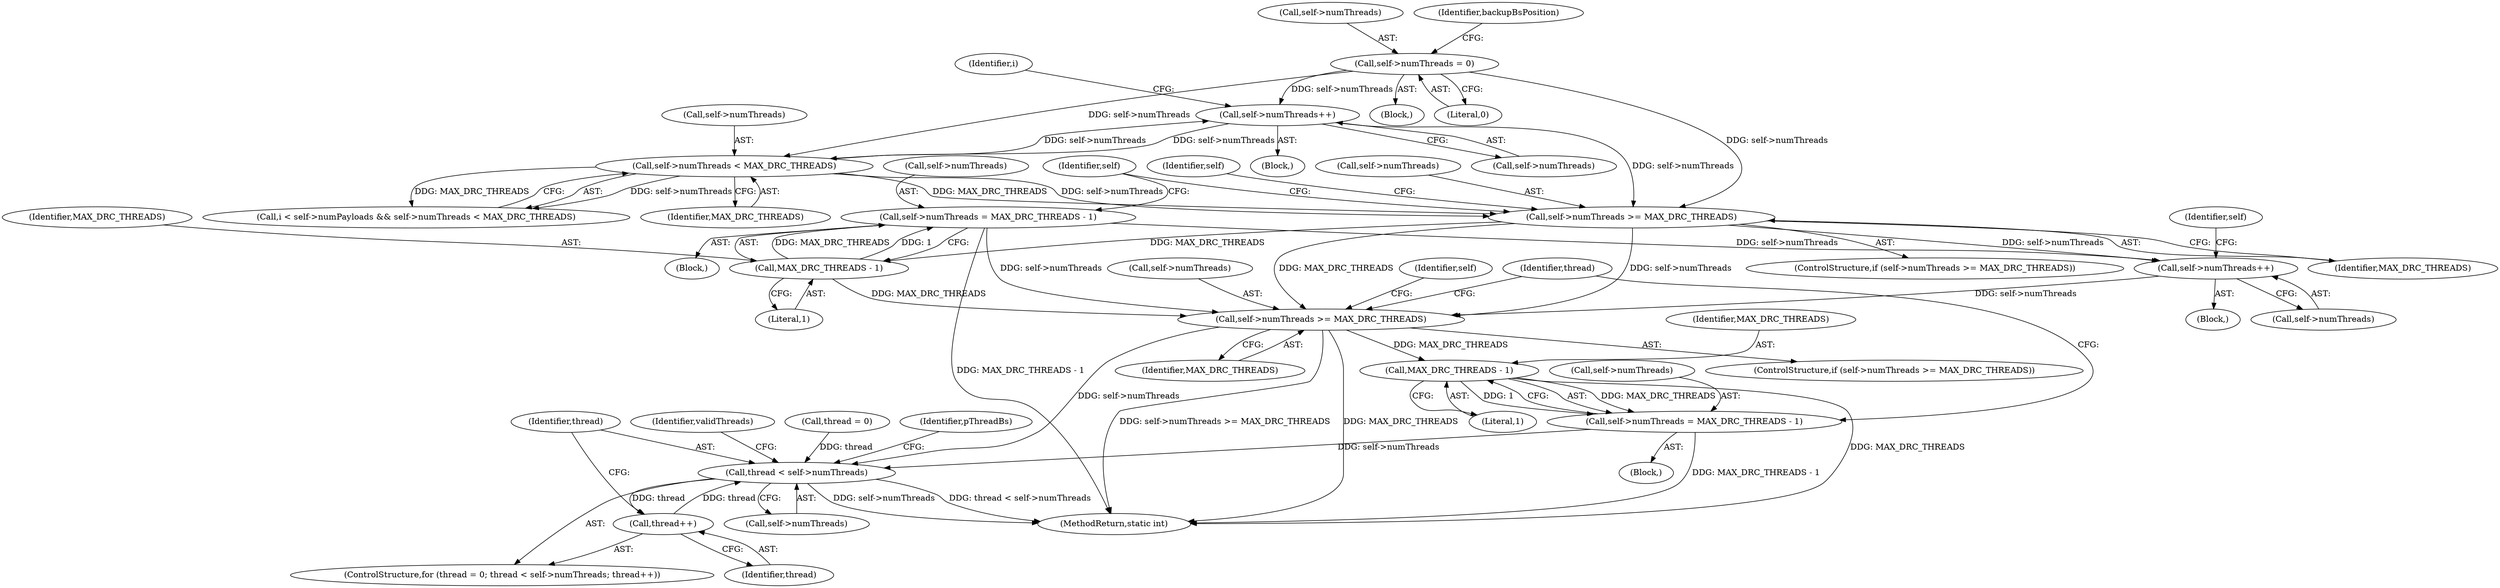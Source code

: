 digraph "0_Android_5d4405f601fa11a8955fd7611532c982420e4206@API" {
"1000308" [label="(Call,self->numThreads++)"];
"1000251" [label="(Call,self->numThreads = MAX_DRC_THREADS - 1)"];
"1000255" [label="(Call,MAX_DRC_THREADS - 1)"];
"1000245" [label="(Call,self->numThreads >= MAX_DRC_THREADS)"];
"1000235" [label="(Call,self->numThreads++)"];
"1000180" [label="(Call,self->numThreads < MAX_DRC_THREADS)"];
"1000161" [label="(Call,self->numThreads = 0)"];
"1000324" [label="(Call,self->numThreads >= MAX_DRC_THREADS)"];
"1000334" [label="(Call,MAX_DRC_THREADS - 1)"];
"1000330" [label="(Call,self->numThreads = MAX_DRC_THREADS - 1)"];
"1000341" [label="(Call,thread < self->numThreads)"];
"1000346" [label="(Call,thread++)"];
"1000260" [label="(Identifier,self)"];
"1000336" [label="(Literal,1)"];
"1000246" [label="(Call,self->numThreads)"];
"1000309" [label="(Call,self->numThreads)"];
"1000234" [label="(Block,)"];
"1000245" [label="(Call,self->numThreads >= MAX_DRC_THREADS)"];
"1000351" [label="(Identifier,pThreadBs)"];
"1000440" [label="(Identifier,validThreads)"];
"1000256" [label="(Identifier,MAX_DRC_THREADS)"];
"1000249" [label="(Identifier,MAX_DRC_THREADS)"];
"1000253" [label="(Identifier,self)"];
"1000330" [label="(Call,self->numThreads = MAX_DRC_THREADS - 1)"];
"1000325" [label="(Call,self->numThreads)"];
"1000236" [label="(Call,self->numThreads)"];
"1000328" [label="(Identifier,MAX_DRC_THREADS)"];
"1000342" [label="(Identifier,thread)"];
"1000346" [label="(Call,thread++)"];
"1000174" [label="(Call,i < self->numPayloads && self->numThreads < MAX_DRC_THREADS)"];
"1000307" [label="(Block,)"];
"1000323" [label="(ControlStructure,if (self->numThreads >= MAX_DRC_THREADS))"];
"1000257" [label="(Literal,1)"];
"1000162" [label="(Call,self->numThreads)"];
"1000252" [label="(Call,self->numThreads)"];
"1000235" [label="(Call,self->numThreads++)"];
"1000180" [label="(Call,self->numThreads < MAX_DRC_THREADS)"];
"1000181" [label="(Call,self->numThreads)"];
"1000161" [label="(Call,self->numThreads = 0)"];
"1000308" [label="(Call,self->numThreads++)"];
"1000324" [label="(Call,self->numThreads >= MAX_DRC_THREADS)"];
"1000244" [label="(ControlStructure,if (self->numThreads >= MAX_DRC_THREADS))"];
"1000186" [label="(Identifier,i)"];
"1000334" [label="(Call,MAX_DRC_THREADS - 1)"];
"1000131" [label="(Block,)"];
"1000337" [label="(ControlStructure,for (thread = 0; thread < self->numThreads; thread++))"];
"1000335" [label="(Identifier,MAX_DRC_THREADS)"];
"1000250" [label="(Block,)"];
"1000329" [label="(Block,)"];
"1000165" [label="(Literal,0)"];
"1000341" [label="(Call,thread < self->numThreads)"];
"1000332" [label="(Identifier,self)"];
"1000255" [label="(Call,MAX_DRC_THREADS - 1)"];
"1000343" [label="(Call,self->numThreads)"];
"1000338" [label="(Call,thread = 0)"];
"1000347" [label="(Identifier,thread)"];
"1000184" [label="(Identifier,MAX_DRC_THREADS)"];
"1000167" [label="(Identifier,backupBsPosition)"];
"1000660" [label="(MethodReturn,static int)"];
"1000251" [label="(Call,self->numThreads = MAX_DRC_THREADS - 1)"];
"1000314" [label="(Identifier,self)"];
"1000331" [label="(Call,self->numThreads)"];
"1000339" [label="(Identifier,thread)"];
"1000308" -> "1000307"  [label="AST: "];
"1000308" -> "1000309"  [label="CFG: "];
"1000309" -> "1000308"  [label="AST: "];
"1000314" -> "1000308"  [label="CFG: "];
"1000251" -> "1000308"  [label="DDG: self->numThreads"];
"1000245" -> "1000308"  [label="DDG: self->numThreads"];
"1000308" -> "1000324"  [label="DDG: self->numThreads"];
"1000251" -> "1000250"  [label="AST: "];
"1000251" -> "1000255"  [label="CFG: "];
"1000252" -> "1000251"  [label="AST: "];
"1000255" -> "1000251"  [label="AST: "];
"1000260" -> "1000251"  [label="CFG: "];
"1000251" -> "1000660"  [label="DDG: MAX_DRC_THREADS - 1"];
"1000255" -> "1000251"  [label="DDG: MAX_DRC_THREADS"];
"1000255" -> "1000251"  [label="DDG: 1"];
"1000251" -> "1000324"  [label="DDG: self->numThreads"];
"1000255" -> "1000257"  [label="CFG: "];
"1000256" -> "1000255"  [label="AST: "];
"1000257" -> "1000255"  [label="AST: "];
"1000245" -> "1000255"  [label="DDG: MAX_DRC_THREADS"];
"1000255" -> "1000324"  [label="DDG: MAX_DRC_THREADS"];
"1000245" -> "1000244"  [label="AST: "];
"1000245" -> "1000249"  [label="CFG: "];
"1000246" -> "1000245"  [label="AST: "];
"1000249" -> "1000245"  [label="AST: "];
"1000253" -> "1000245"  [label="CFG: "];
"1000260" -> "1000245"  [label="CFG: "];
"1000235" -> "1000245"  [label="DDG: self->numThreads"];
"1000180" -> "1000245"  [label="DDG: self->numThreads"];
"1000180" -> "1000245"  [label="DDG: MAX_DRC_THREADS"];
"1000161" -> "1000245"  [label="DDG: self->numThreads"];
"1000245" -> "1000324"  [label="DDG: self->numThreads"];
"1000245" -> "1000324"  [label="DDG: MAX_DRC_THREADS"];
"1000235" -> "1000234"  [label="AST: "];
"1000235" -> "1000236"  [label="CFG: "];
"1000236" -> "1000235"  [label="AST: "];
"1000186" -> "1000235"  [label="CFG: "];
"1000235" -> "1000180"  [label="DDG: self->numThreads"];
"1000180" -> "1000235"  [label="DDG: self->numThreads"];
"1000161" -> "1000235"  [label="DDG: self->numThreads"];
"1000180" -> "1000174"  [label="AST: "];
"1000180" -> "1000184"  [label="CFG: "];
"1000181" -> "1000180"  [label="AST: "];
"1000184" -> "1000180"  [label="AST: "];
"1000174" -> "1000180"  [label="CFG: "];
"1000180" -> "1000174"  [label="DDG: self->numThreads"];
"1000180" -> "1000174"  [label="DDG: MAX_DRC_THREADS"];
"1000161" -> "1000180"  [label="DDG: self->numThreads"];
"1000161" -> "1000131"  [label="AST: "];
"1000161" -> "1000165"  [label="CFG: "];
"1000162" -> "1000161"  [label="AST: "];
"1000165" -> "1000161"  [label="AST: "];
"1000167" -> "1000161"  [label="CFG: "];
"1000324" -> "1000323"  [label="AST: "];
"1000324" -> "1000328"  [label="CFG: "];
"1000325" -> "1000324"  [label="AST: "];
"1000328" -> "1000324"  [label="AST: "];
"1000332" -> "1000324"  [label="CFG: "];
"1000339" -> "1000324"  [label="CFG: "];
"1000324" -> "1000660"  [label="DDG: MAX_DRC_THREADS"];
"1000324" -> "1000660"  [label="DDG: self->numThreads >= MAX_DRC_THREADS"];
"1000324" -> "1000334"  [label="DDG: MAX_DRC_THREADS"];
"1000324" -> "1000341"  [label="DDG: self->numThreads"];
"1000334" -> "1000330"  [label="AST: "];
"1000334" -> "1000336"  [label="CFG: "];
"1000335" -> "1000334"  [label="AST: "];
"1000336" -> "1000334"  [label="AST: "];
"1000330" -> "1000334"  [label="CFG: "];
"1000334" -> "1000660"  [label="DDG: MAX_DRC_THREADS"];
"1000334" -> "1000330"  [label="DDG: MAX_DRC_THREADS"];
"1000334" -> "1000330"  [label="DDG: 1"];
"1000330" -> "1000329"  [label="AST: "];
"1000331" -> "1000330"  [label="AST: "];
"1000339" -> "1000330"  [label="CFG: "];
"1000330" -> "1000660"  [label="DDG: MAX_DRC_THREADS - 1"];
"1000330" -> "1000341"  [label="DDG: self->numThreads"];
"1000341" -> "1000337"  [label="AST: "];
"1000341" -> "1000343"  [label="CFG: "];
"1000342" -> "1000341"  [label="AST: "];
"1000343" -> "1000341"  [label="AST: "];
"1000351" -> "1000341"  [label="CFG: "];
"1000440" -> "1000341"  [label="CFG: "];
"1000341" -> "1000660"  [label="DDG: self->numThreads"];
"1000341" -> "1000660"  [label="DDG: thread < self->numThreads"];
"1000338" -> "1000341"  [label="DDG: thread"];
"1000346" -> "1000341"  [label="DDG: thread"];
"1000341" -> "1000346"  [label="DDG: thread"];
"1000346" -> "1000337"  [label="AST: "];
"1000346" -> "1000347"  [label="CFG: "];
"1000347" -> "1000346"  [label="AST: "];
"1000342" -> "1000346"  [label="CFG: "];
}
